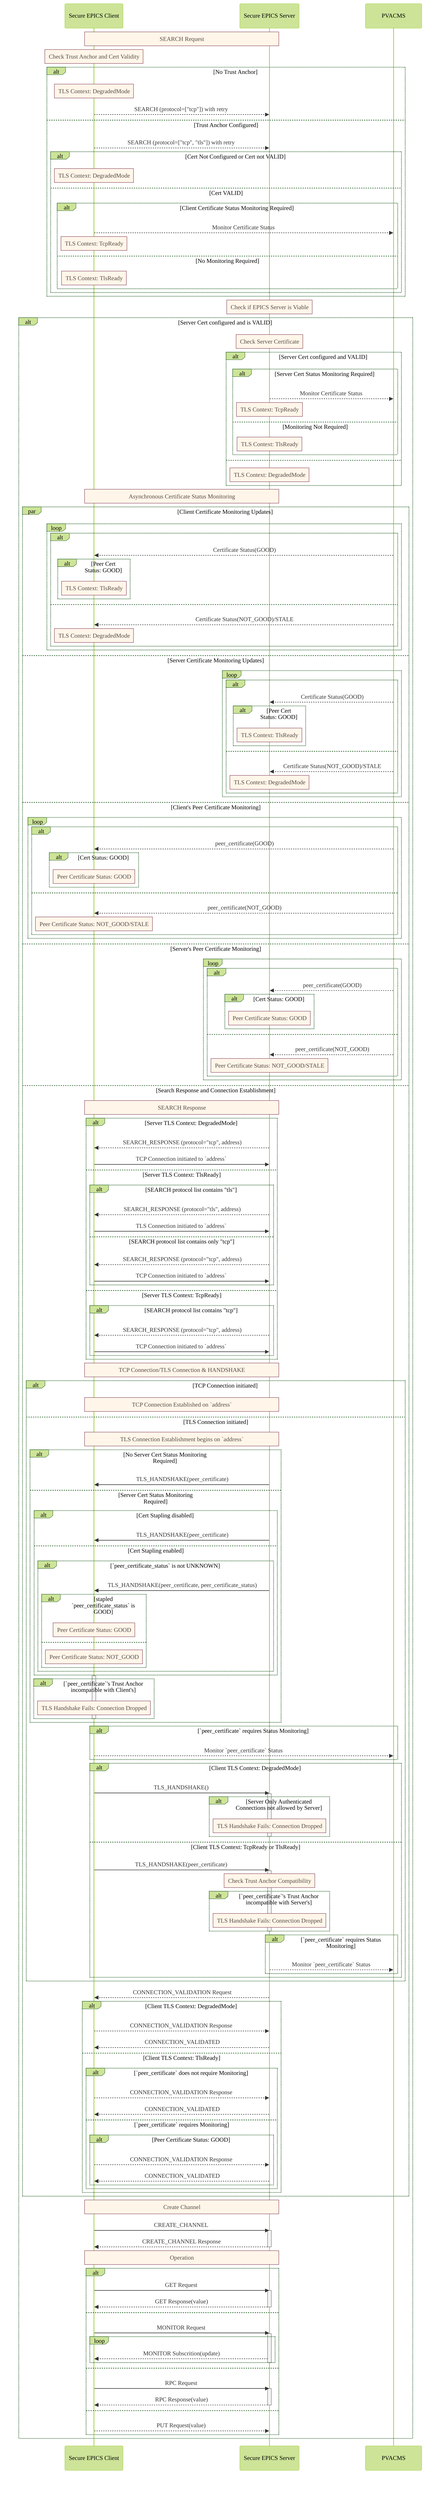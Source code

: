 %%{init: {
    'theme': 'forest',
    'themeVariables': {
        'noteBkgColor': '#fff6e9',
        'noteBorderColor': '#7c334f',
        'noteTextColor': '#544943',
        'fontFamily': 'Georgia Serif',
        'fontSize': '12px',
        'messageFontSize': '12px',
        'noteFontSize': '12px',
        'actorFontSize': '14px',
        'width': 1200,
        'boxMargin': 20,
        'messageMargin': 40
    }
}}%%
sequenceDiagram
    participant Agent as Secure EPICS Client
    participant Peer as Secure EPICS Server
    participant PVACMS as PVACMS

    Note over Agent,Peer: SEARCH Request
    %% Trust Validation Phase
    Note over Agent: Check Trust Anchor and Cert Validity
    alt No Trust Anchor
        Note over Agent: TLS Context: DegradedMode
        Agent-->>Peer: SEARCH (protocol=["tcp"]) with retry
    else Trust Anchor Configured
        Agent-->>Peer: SEARCH (protocol=["tcp", "tls"]) with retry
        alt Cert Not Configured or Cert not VALID
            Note over Agent: TLS Context: DegradedMode
        else Cert VALID
            alt Client Certificate Status Monitoring Required
                Agent-->>PVACMS: Monitor Certificate Status
                Note over Agent: TLS Context: TcpReady
            else No Monitoring Required
                Note over Agent: TLS Context: TlsReady
            end
        end
    end

    % Check Server Phase
    Note over Peer: Check if EPICS Server is Viable
    alt Server Cert configured and is VALID
        Note over Peer: Check Server Certificate
        alt Server Cert configured and VALID
            alt Server Cert Status Monitoring Required
                Peer-->>PVACMS: Monitor Certificate Status
                Note over Peer: TLS Context: TcpReady
            else Monitoring Not Required
                Note over Peer: TLS Context: TlsReady
            end
        else
            Note over Peer: TLS Context: DegradedMode
        end

        Note over Agent,Peer: Asynchronous Certificate Status Monitoring
        par Client Certificate Monitoring Updates
            loop
                alt
                    PVACMS-->>Agent: Certificate Status(GOOD)
                    alt Peer Cert Status: GOOD
                        Note over Agent: TLS Context: TlsReady
                    end
                else
                    PVACMS-->>Agent: Certificate Status(NOT_GOOD)/STALE
                    Note over Agent: TLS Context: DegradedMode
                end
            end
        and Server Certificate Monitoring Updates
            loop
                alt
                    PVACMS-->>Peer: Certificate Status(GOOD)
                    alt Peer Cert Status: GOOD
                        Note over Peer: TLS Context: TlsReady
                    end
                else
                    PVACMS-->>Peer: Certificate Status(NOT_GOOD)/STALE
                    Note over Peer: TLS Context: DegradedMode
                end
            end
        and Client's Peer Certificate Monitoring
            loop
                alt
                    PVACMS-->>Agent: peer_certificate(GOOD)
                    alt Cert Status: GOOD
                        Note over Agent: Peer Certificate Status: GOOD
                    end
                else
                    PVACMS-->>Agent: peer_certificate(NOT_GOOD)
                    Note over Agent: Peer Certificate Status: NOT_GOOD/STALE
                end
            end
        and Server's Peer Certificate Monitoring
            loop
                alt
                    PVACMS-->>Peer: peer_certificate(GOOD)
                    alt Cert Status: GOOD
                        Note over Peer: Peer Certificate Status: GOOD
                    end
                else
                    PVACMS-->>Peer: peer_certificate(NOT_GOOD)
                    Note over Peer: Peer Certificate Status: NOT_GOOD/STALE
                end
            end
        and Search Response and Connection Establishment

            Note over Agent,Peer: SEARCH Response
            %% Server Response determination Phase
            alt Server TLS Context: DegradedMode
                Peer-->>Agent: SEARCH_RESPONSE (protocol="tcp", address)
                Agent->>Peer: TCP Connection initiated to `address`
            else Server TLS Context: TlsReady
                alt SEARCH protocol list contains "tls"
                    Peer-->>Agent: SEARCH_RESPONSE (protocol="tls", address)
                    Agent->>Peer: TLS Connection initiated to `address`
                else SEARCH protocol list contains only "tcp"
                    Peer-->>Agent: SEARCH_RESPONSE (protocol="tcp", address)
                    Agent->>Peer: TCP Connection initiated to `address`
                end
            else Server TLS Context: TcpReady
                alt SEARCH protocol list contains "tcp"
                    Peer-->>Agent: SEARCH_RESPONSE (protocol="tcp", address)
                    Agent->>Peer: TCP Connection initiated to `address`
                end
            end

            % Connection and Handshake Phase
            Note over Agent,Peer: TCP Connection/TLS Connection & HANDSHAKE
            alt TCP Connection initiated
                Note over Agent, Peer: TCP Connection Established on `address`
            else TLS Connection initiated
                Note over Agent,Peer: TLS Connection Establishment begins on `address`
                alt No Server Cert Status Monitoring Required
                    Peer->>Agent: TLS_HANDSHAKE(peer_certificate)
                else Server Cert Status Monitoring Required
                    alt Cert Stapling disabled
                        Peer->>Agent: TLS_HANDSHAKE(peer_certificate)
                    else Cert Stapling enabled
                        alt `peer_certificate_status` is not UNKNOWN
                            Peer->>Agent: TLS_HANDSHAKE(peer_certificate, peer_certificate_status)
                            alt stapled `peer_certificate_status` is GOOD
                                Note over Agent: Peer Certificate Status: GOOD
                            else
                                Note over Agent: Peer Certificate Status: NOT_GOOD
                            end
                        end
                    end
                    activate Agent
                    alt `peer_certificate`'s Trust Anchor incompatible with Client's
                        Note over Agent: TLS Handshake Fails: Connection Dropped
                    end
                    deactivate Agent
                end

                alt `peer_certificate` requires Status Monitoring
                    Agent-->>PVACMS: Monitor `peer_certificate` Status
                end

                alt Client TLS Context: DegradedMode
                    Agent->>Peer: TLS_HANDSHAKE()
                    activate Peer
                    alt Server Only Authenticated Connections not allowed by Server
                        Note over Peer: TLS Handshake Fails: Connection Dropped
                    end
                    deactivate Peer
                else Client TLS Context: TcpReady or TlsReady
                    Agent->>Peer: TLS_HANDSHAKE(peer_certificate)
                    activate Peer
                    Note over Peer: Check Trust Anchor Compatibility
                    alt `peer_certificate`'s Trust Anchor incompatible with Server's
                        Note over Peer: TLS Handshake Fails: Connection Dropped
                    end
                    deactivate Peer
                    alt `peer_certificate` requires Status Monitoring
                        Peer-->>PVACMS: Monitor `peer_certificate` Status
                    end
                end
            end

            %% Connection Validation Phase
            Peer-->>Agent: CONNECTION_VALIDATION Request
            alt Client TLS Context: DegradedMode
                Agent-->>Peer: CONNECTION_VALIDATION Response
                Peer-->>Agent: CONNECTION_VALIDATED
            else Client TLS Context: TlsReady
                alt `peer_certificate` does not require Monitoring
                    Agent-->>Peer: CONNECTION_VALIDATION Response
                    Peer-->>Agent: CONNECTION_VALIDATED
                else `peer_certificate` requires Monitoring
                    alt Peer Certificate Status: GOOD
                        Agent-->>Peer: CONNECTION_VALIDATION Response
                        Peer-->>Agent: CONNECTION_VALIDATED
                    end
                end
            end

        end

        Note over Agent,Peer: Create Channel
        %% Channel Creation
        Agent->>Peer: CREATE_CHANNEL
        activate Peer
        Peer-->>Agent: CREATE_CHANNEL Response
        deactivate Peer

        Note over Agent,Peer: Operation
        %% Operations
        alt
            Agent->>Peer: GET Request
            activate Peer
            Peer-->>Agent: GET Response(value)
            deactivate Peer
        else
            Agent->>Peer: MONITOR Request
            activate Peer
            loop
                Peer-->>Agent: MONITOR Subscrition(update)
            end
            deactivate Peer
        else
            Agent->>Peer: RPC Request
            activate Peer
            Peer-->>Agent: RPC Response(value)
            deactivate Peer
        else
            Agent-->>Peer: PUT Request(value)
        end
    end